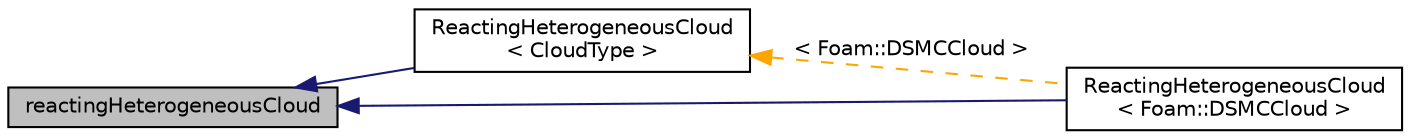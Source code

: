 digraph "reactingHeterogeneousCloud"
{
  bgcolor="transparent";
  edge [fontname="Helvetica",fontsize="10",labelfontname="Helvetica",labelfontsize="10"];
  node [fontname="Helvetica",fontsize="10",shape=record];
  rankdir="LR";
  Node1 [label="reactingHeterogeneousCloud",height=0.2,width=0.4,color="black", fillcolor="grey75", style="filled" fontcolor="black"];
  Node1 -> Node2 [dir="back",color="midnightblue",fontsize="10",style="solid",fontname="Helvetica"];
  Node2 [label="ReactingHeterogeneousCloud\l\< CloudType \>",height=0.2,width=0.4,color="black",URL="$classFoam_1_1ReactingHeterogeneousCloud.html",tooltip="Templated base class for reacting heterogeneous cloud. "];
  Node2 -> Node3 [dir="back",color="orange",fontsize="10",style="dashed",label=" \< Foam::DSMCCloud \>" ,fontname="Helvetica"];
  Node3 [label="ReactingHeterogeneousCloud\l\< Foam::DSMCCloud \>",height=0.2,width=0.4,color="black",URL="$classFoam_1_1ReactingHeterogeneousCloud.html"];
  Node1 -> Node3 [dir="back",color="midnightblue",fontsize="10",style="solid",fontname="Helvetica"];
}
